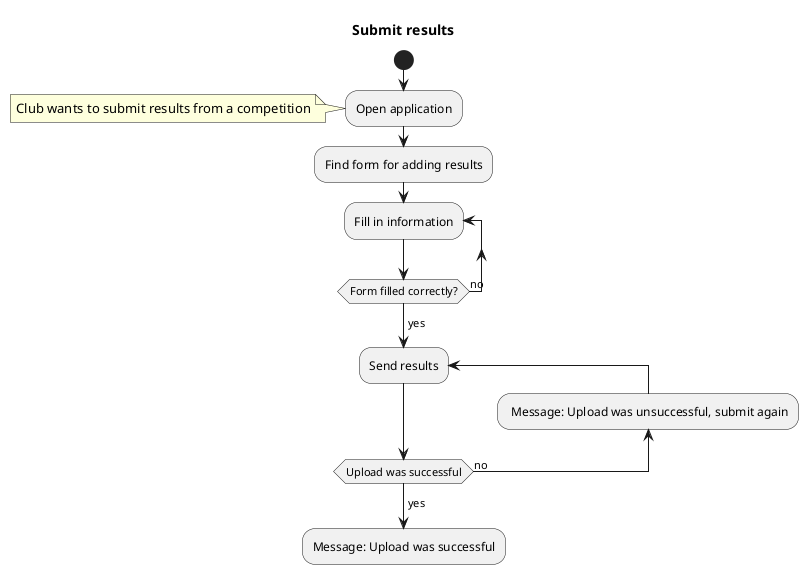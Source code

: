 @startuml

title Submit results
start
:Open application;
note left: Club wants to submit results from a competition
:Find form for adding results;
repeat :Fill in information;
repeat while (Form filled correctly?) is (no)
->yes;
repeat :Send results;
note left: Results will be sent to API
backward: Message: Upload was unsuccessful, submit again;
repeat while (Upload was successful) is (no)
-> yes;
:Message: Upload was successful;

@enduml
